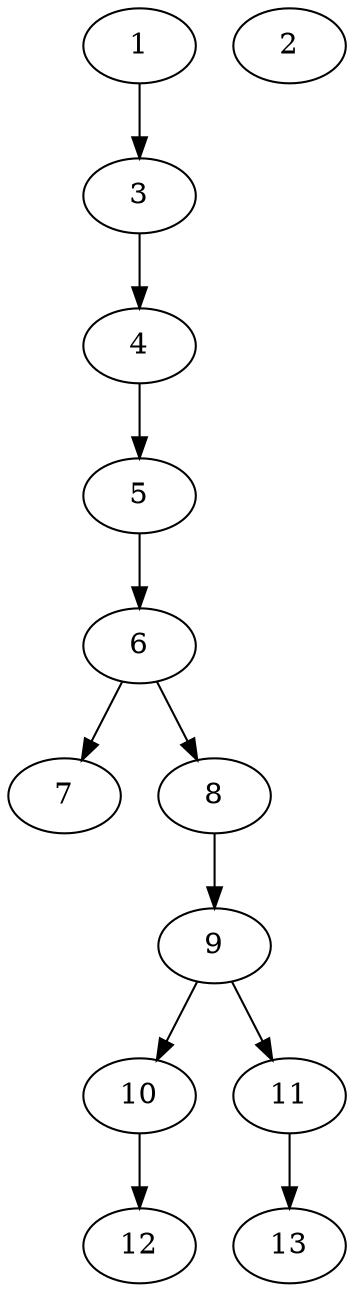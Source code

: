 // DAG (tier=1-easy, mode=compute, n=13, ccr=0.270, fat=0.417, density=0.363, regular=0.780, jump=0.046, mindata=262144, maxdata=2097152)
// DAG automatically generated by daggen at Sun Aug 24 16:33:32 2025
// /home/ermia/Project/Environments/daggen/bin/daggen --dot --ccr 0.270 --fat 0.417 --regular 0.780 --density 0.363 --jump 0.046 --mindata 262144 --maxdata 2097152 -n 13 
digraph G {
  1 [size="989095875164766208", alpha="0.16", expect_size="494547937582383104"]
  1 -> 3 [size ="7941738463232"]
  2 [size="2187544252057587", alpha="0.13", expect_size="1093772126028793"]
  3 [size="1218721590752908", alpha="0.07", expect_size="609360795376454"]
  3 -> 4 [size ="780350259200"]
  4 [size="14241393093442476", alpha="0.04", expect_size="7120696546721238"]
  4 -> 5 [size ="12629292613632"]
  5 [size="1438161908408390", alpha="0.05", expect_size="719080954204195"]
  5 -> 6 [size ="31020476792832"]
  6 [size="427496884445039", alpha="0.14", expect_size="213748442222519"]
  6 -> 7 [size ="11190612787200"]
  6 -> 8 [size ="11190612787200"]
  7 [size="27493654389339688", alpha="0.09", expect_size="13746827194669844"]
  8 [size="685345119292882944", alpha="0.15", expect_size="342672559646441472"]
  8 -> 9 [size ="6218651271168"]
  9 [size="1405891599417737216", alpha="0.11", expect_size="702945799708868608"]
  9 -> 10 [size ="10039788044288"]
  9 -> 11 [size ="10039788044288"]
  10 [size="2940038471772798976", alpha="0.13", expect_size="1470019235886399488"]
  10 -> 12 [size ="16418191966208"]
  11 [size="11157659183897620", alpha="0.09", expect_size="5578829591948810"]
  11 -> 13 [size ="30346661855232"]
  12 [size="183566585419697", alpha="0.06", expect_size="91783292709848"]
  13 [size="33569475600375", alpha="0.10", expect_size="16784737800187"]
}
